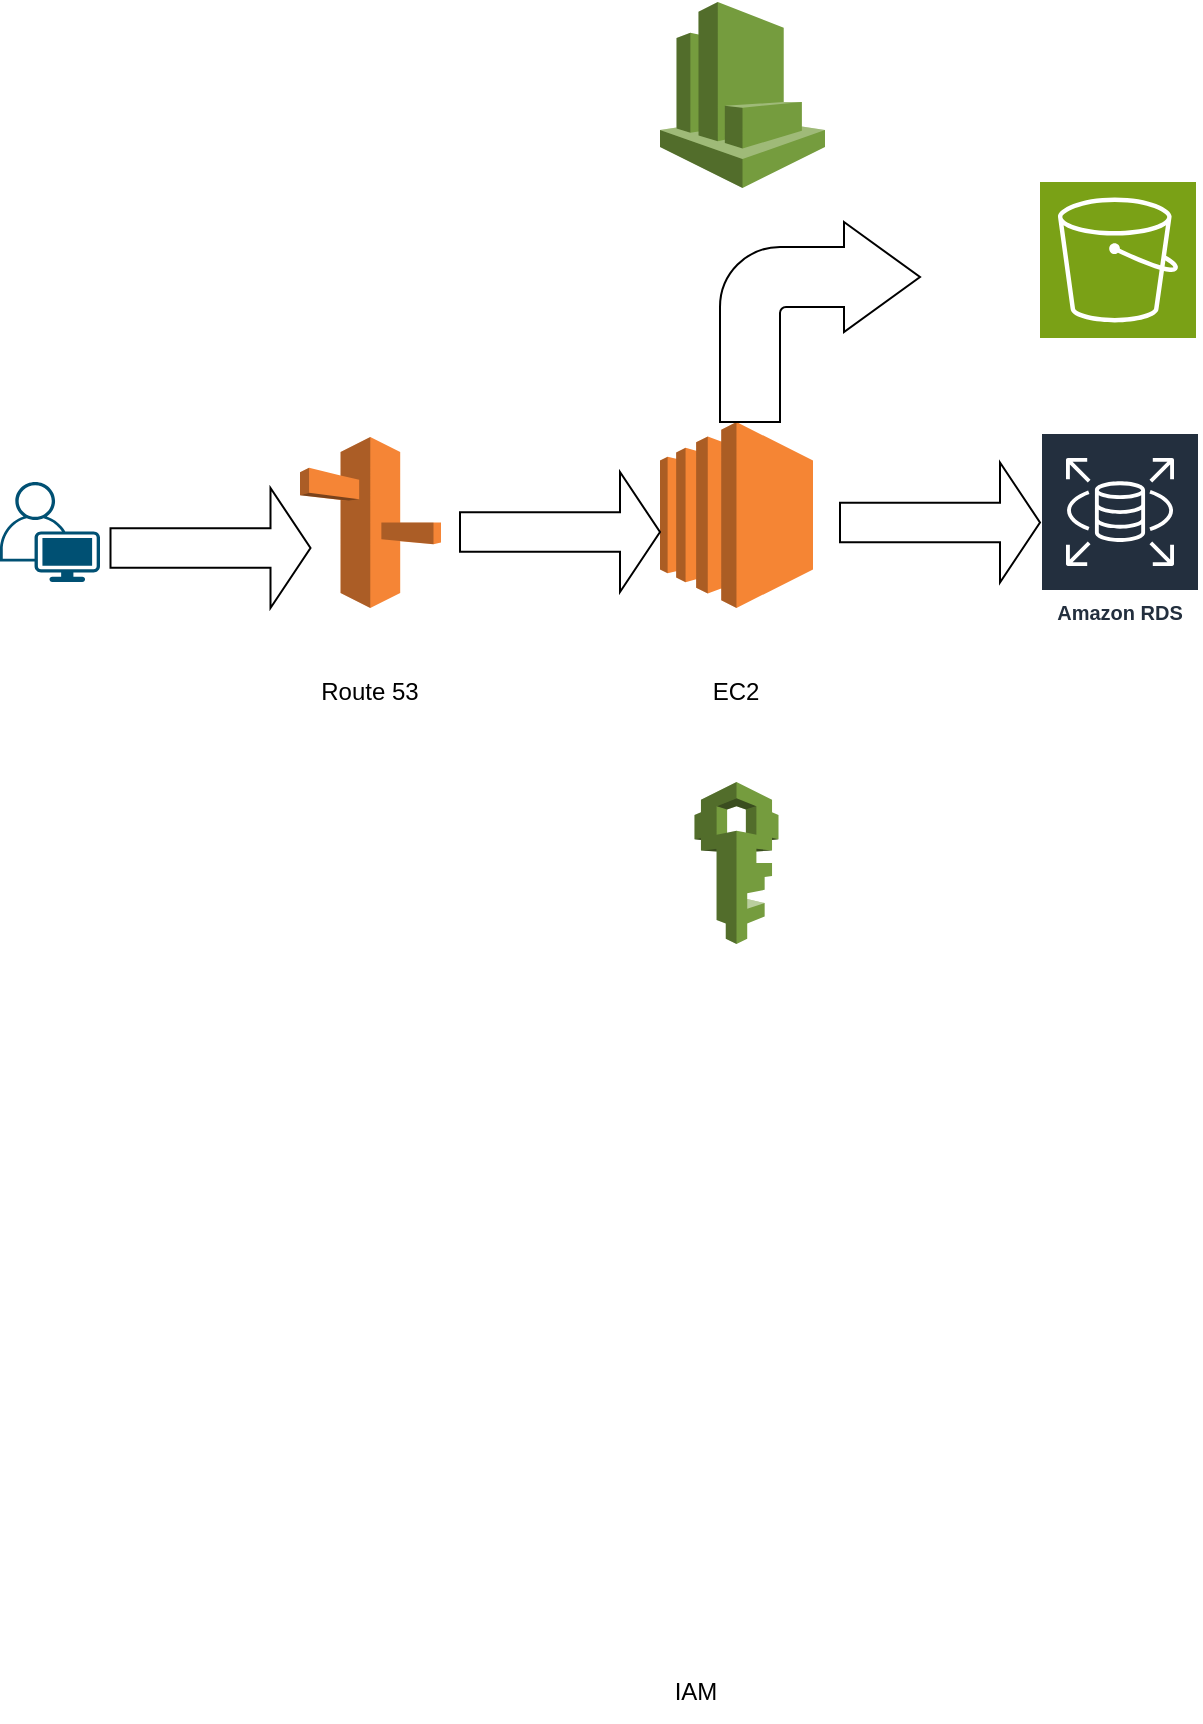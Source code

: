 <mxfile version="22.0.8" type="github">
  <diagram name="Page-1" id="VsmWE-DmiUkpjAb7zMRD">
    <mxGraphModel dx="1266" dy="1823" grid="1" gridSize="10" guides="1" tooltips="1" connect="1" arrows="1" fold="1" page="1" pageScale="1" pageWidth="827" pageHeight="1169" math="0" shadow="0">
      <root>
        <mxCell id="0" />
        <mxCell id="1" parent="0" />
        <mxCell id="jl_IBWY0WhHe96FOX9Ji-1" value="" style="outlineConnect=0;dashed=0;verticalLabelPosition=bottom;verticalAlign=top;align=center;html=1;shape=mxgraph.aws3.ec2;fillColor=#F58534;gradientColor=none;" parent="1" vertex="1">
          <mxGeometry x="400" y="-130" width="76.5" height="93" as="geometry" />
        </mxCell>
        <mxCell id="aLV7nFI_5ERvQfm9b1BL-1" value="EC2" style="text;html=1;strokeColor=none;fillColor=none;align=center;verticalAlign=middle;whiteSpace=wrap;rounded=0;" parent="1" vertex="1">
          <mxGeometry x="408.25" y="-10" width="60" height="30" as="geometry" />
        </mxCell>
        <mxCell id="aLV7nFI_5ERvQfm9b1BL-2" value="" style="sketch=0;points=[[0,0,0],[0.25,0,0],[0.5,0,0],[0.75,0,0],[1,0,0],[0,1,0],[0.25,1,0],[0.5,1,0],[0.75,1,0],[1,1,0],[0,0.25,0],[0,0.5,0],[0,0.75,0],[1,0.25,0],[1,0.5,0],[1,0.75,0]];outlineConnect=0;fontColor=#232F3E;fillColor=#7AA116;strokeColor=#ffffff;dashed=0;verticalLabelPosition=bottom;verticalAlign=top;align=center;html=1;fontSize=12;fontStyle=0;aspect=fixed;shape=mxgraph.aws4.resourceIcon;resIcon=mxgraph.aws4.s3;" parent="1" vertex="1">
          <mxGeometry x="590" y="-250" width="78" height="78" as="geometry" />
        </mxCell>
        <mxCell id="aLV7nFI_5ERvQfm9b1BL-3" value="" style="outlineConnect=0;dashed=0;verticalLabelPosition=bottom;verticalAlign=top;align=center;html=1;shape=mxgraph.aws3.route_53;fillColor=#F58536;gradientColor=none;" parent="1" vertex="1">
          <mxGeometry x="220" y="-122.5" width="70.5" height="85.5" as="geometry" />
        </mxCell>
        <mxCell id="aLV7nFI_5ERvQfm9b1BL-4" value="Route 53&lt;br&gt;" style="text;html=1;strokeColor=none;fillColor=none;align=center;verticalAlign=middle;whiteSpace=wrap;rounded=0;" parent="1" vertex="1">
          <mxGeometry x="225.25" y="-10" width="60" height="30" as="geometry" />
        </mxCell>
        <mxCell id="aLV7nFI_5ERvQfm9b1BL-8" value="" style="points=[[0.35,0,0],[0.98,0.51,0],[1,0.71,0],[0.67,1,0],[0,0.795,0],[0,0.65,0]];verticalLabelPosition=bottom;sketch=0;html=1;verticalAlign=top;aspect=fixed;align=center;pointerEvents=1;shape=mxgraph.cisco19.user;fillColor=#005073;strokeColor=none;" parent="1" vertex="1">
          <mxGeometry x="70" y="-100" width="50" height="50" as="geometry" />
        </mxCell>
        <mxCell id="aLV7nFI_5ERvQfm9b1BL-9" value="Amazon RDS" style="sketch=0;outlineConnect=0;fontColor=#232F3E;gradientColor=none;strokeColor=#ffffff;fillColor=#232F3E;dashed=0;verticalLabelPosition=middle;verticalAlign=bottom;align=center;html=1;whiteSpace=wrap;fontSize=10;fontStyle=1;spacing=3;shape=mxgraph.aws4.productIcon;prIcon=mxgraph.aws4.rds;" parent="1" vertex="1">
          <mxGeometry x="590" y="-125" width="80" height="100" as="geometry" />
        </mxCell>
        <mxCell id="aLV7nFI_5ERvQfm9b1BL-14" value="" style="html=1;shadow=0;dashed=0;align=center;verticalAlign=middle;shape=mxgraph.arrows2.arrow;dy=0.67;dx=20;notch=0;" parent="1" vertex="1">
          <mxGeometry x="125.25" y="-97" width="100" height="60" as="geometry" />
        </mxCell>
        <mxCell id="aLV7nFI_5ERvQfm9b1BL-15" value="" style="html=1;shadow=0;dashed=0;align=center;verticalAlign=middle;shape=mxgraph.arrows2.arrow;dy=0.67;dx=20;notch=0;" parent="1" vertex="1">
          <mxGeometry x="300" y="-105" width="100" height="60" as="geometry" />
        </mxCell>
        <mxCell id="aLV7nFI_5ERvQfm9b1BL-24" value="" style="html=1;shadow=0;dashed=0;align=center;verticalAlign=middle;shape=mxgraph.arrows2.arrow;dy=0.67;dx=20;notch=0;" parent="1" vertex="1">
          <mxGeometry x="490" y="-109.75" width="100" height="60" as="geometry" />
        </mxCell>
        <mxCell id="aLV7nFI_5ERvQfm9b1BL-26" value="" style="html=1;shadow=0;dashed=0;align=center;verticalAlign=middle;shape=mxgraph.arrows2.bendArrow;dy=15;dx=38;notch=0;arrowHead=55;rounded=1;" parent="1" vertex="1">
          <mxGeometry x="430" y="-230" width="100" height="100" as="geometry" />
        </mxCell>
        <mxCell id="aLV7nFI_5ERvQfm9b1BL-27" value="" style="outlineConnect=0;dashed=0;verticalLabelPosition=bottom;verticalAlign=top;align=center;html=1;shape=mxgraph.aws3.iam;fillColor=#759C3E;gradientColor=none;" parent="1" vertex="1">
          <mxGeometry x="417.25" y="50" width="42" height="81" as="geometry" />
        </mxCell>
        <mxCell id="aLV7nFI_5ERvQfm9b1BL-29" value="IAM" style="text;html=1;strokeColor=none;fillColor=none;align=center;verticalAlign=middle;whiteSpace=wrap;rounded=0;" parent="1" vertex="1">
          <mxGeometry x="388.25" y="490" width="60" height="30" as="geometry" />
        </mxCell>
        <mxCell id="QH5Kmpn6BxqlCqavOY-P-1" value="" style="outlineConnect=0;dashed=0;verticalLabelPosition=bottom;verticalAlign=top;align=center;html=1;shape=mxgraph.aws3.cloudwatch;fillColor=#759C3E;gradientColor=none;" vertex="1" parent="1">
          <mxGeometry x="400" y="-340" width="82.5" height="93" as="geometry" />
        </mxCell>
      </root>
    </mxGraphModel>
  </diagram>
</mxfile>
